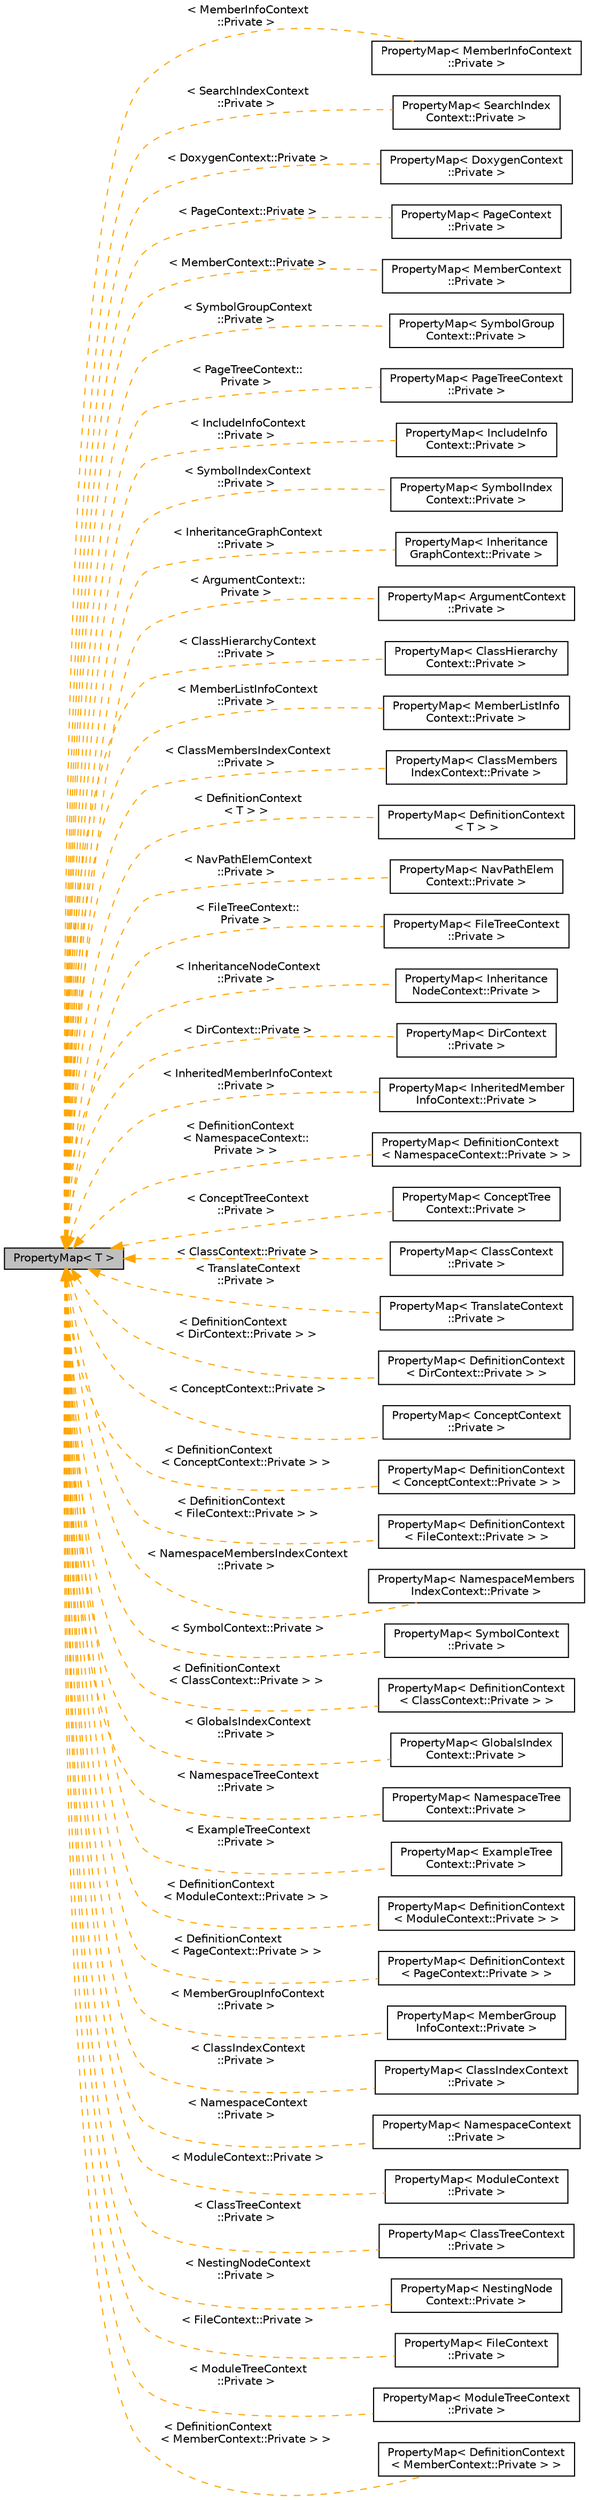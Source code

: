 digraph "PropertyMap&lt; T &gt;"
{
 // INTERACTIVE_SVG=YES
 // LATEX_PDF_SIZE
  edge [fontname="Helvetica",fontsize="10",labelfontname="Helvetica",labelfontsize="10"];
  node [fontname="Helvetica",fontsize="10",shape=record];
  rankdir="LR";
  Node1 [label="PropertyMap\< T \>",height=0.2,width=0.4,color="black", fillcolor="grey75", style="filled", fontcolor="black",tooltip="Class representing a mapping of properties and the corresponding getter function."];
  Node1 -> Node2 [dir="back",color="orange",fontsize="10",style="dashed",label=" \< MemberInfoContext\l::Private \>" ,fontname="Helvetica"];
  Node2 [label="PropertyMap\< MemberInfoContext\l::Private \>",height=0.2,width=0.4,color="black", fillcolor="white", style="filled",URL="$d5/dbf/class_property_map.html",tooltip=" "];
  Node1 -> Node3 [dir="back",color="orange",fontsize="10",style="dashed",label=" \< SearchIndexContext\l::Private \>" ,fontname="Helvetica"];
  Node3 [label="PropertyMap\< SearchIndex\lContext::Private \>",height=0.2,width=0.4,color="black", fillcolor="white", style="filled",URL="$d5/dbf/class_property_map.html",tooltip=" "];
  Node1 -> Node4 [dir="back",color="orange",fontsize="10",style="dashed",label=" \< DoxygenContext::Private \>" ,fontname="Helvetica"];
  Node4 [label="PropertyMap\< DoxygenContext\l::Private \>",height=0.2,width=0.4,color="black", fillcolor="white", style="filled",URL="$d5/dbf/class_property_map.html",tooltip=" "];
  Node1 -> Node5 [dir="back",color="orange",fontsize="10",style="dashed",label=" \< PageContext::Private \>" ,fontname="Helvetica"];
  Node5 [label="PropertyMap\< PageContext\l::Private \>",height=0.2,width=0.4,color="black", fillcolor="white", style="filled",URL="$d5/dbf/class_property_map.html",tooltip=" "];
  Node1 -> Node6 [dir="back",color="orange",fontsize="10",style="dashed",label=" \< MemberContext::Private \>" ,fontname="Helvetica"];
  Node6 [label="PropertyMap\< MemberContext\l::Private \>",height=0.2,width=0.4,color="black", fillcolor="white", style="filled",URL="$d5/dbf/class_property_map.html",tooltip=" "];
  Node1 -> Node7 [dir="back",color="orange",fontsize="10",style="dashed",label=" \< SymbolGroupContext\l::Private \>" ,fontname="Helvetica"];
  Node7 [label="PropertyMap\< SymbolGroup\lContext::Private \>",height=0.2,width=0.4,color="black", fillcolor="white", style="filled",URL="$d5/dbf/class_property_map.html",tooltip=" "];
  Node1 -> Node8 [dir="back",color="orange",fontsize="10",style="dashed",label=" \< PageTreeContext::\lPrivate \>" ,fontname="Helvetica"];
  Node8 [label="PropertyMap\< PageTreeContext\l::Private \>",height=0.2,width=0.4,color="black", fillcolor="white", style="filled",URL="$d5/dbf/class_property_map.html",tooltip=" "];
  Node1 -> Node9 [dir="back",color="orange",fontsize="10",style="dashed",label=" \< IncludeInfoContext\l::Private \>" ,fontname="Helvetica"];
  Node9 [label="PropertyMap\< IncludeInfo\lContext::Private \>",height=0.2,width=0.4,color="black", fillcolor="white", style="filled",URL="$d5/dbf/class_property_map.html",tooltip=" "];
  Node1 -> Node10 [dir="back",color="orange",fontsize="10",style="dashed",label=" \< SymbolIndexContext\l::Private \>" ,fontname="Helvetica"];
  Node10 [label="PropertyMap\< SymbolIndex\lContext::Private \>",height=0.2,width=0.4,color="black", fillcolor="white", style="filled",URL="$d5/dbf/class_property_map.html",tooltip=" "];
  Node1 -> Node11 [dir="back",color="orange",fontsize="10",style="dashed",label=" \< InheritanceGraphContext\l::Private \>" ,fontname="Helvetica"];
  Node11 [label="PropertyMap\< Inheritance\lGraphContext::Private \>",height=0.2,width=0.4,color="black", fillcolor="white", style="filled",URL="$d5/dbf/class_property_map.html",tooltip=" "];
  Node1 -> Node12 [dir="back",color="orange",fontsize="10",style="dashed",label=" \< ArgumentContext::\lPrivate \>" ,fontname="Helvetica"];
  Node12 [label="PropertyMap\< ArgumentContext\l::Private \>",height=0.2,width=0.4,color="black", fillcolor="white", style="filled",URL="$d5/dbf/class_property_map.html",tooltip=" "];
  Node1 -> Node13 [dir="back",color="orange",fontsize="10",style="dashed",label=" \< ClassHierarchyContext\l::Private \>" ,fontname="Helvetica"];
  Node13 [label="PropertyMap\< ClassHierarchy\lContext::Private \>",height=0.2,width=0.4,color="black", fillcolor="white", style="filled",URL="$d5/dbf/class_property_map.html",tooltip=" "];
  Node1 -> Node14 [dir="back",color="orange",fontsize="10",style="dashed",label=" \< MemberListInfoContext\l::Private \>" ,fontname="Helvetica"];
  Node14 [label="PropertyMap\< MemberListInfo\lContext::Private \>",height=0.2,width=0.4,color="black", fillcolor="white", style="filled",URL="$d5/dbf/class_property_map.html",tooltip=" "];
  Node1 -> Node15 [dir="back",color="orange",fontsize="10",style="dashed",label=" \< ClassMembersIndexContext\l::Private \>" ,fontname="Helvetica"];
  Node15 [label="PropertyMap\< ClassMembers\lIndexContext::Private \>",height=0.2,width=0.4,color="black", fillcolor="white", style="filled",URL="$d5/dbf/class_property_map.html",tooltip=" "];
  Node1 -> Node16 [dir="back",color="orange",fontsize="10",style="dashed",label=" \< DefinitionContext\l\< T \> \>" ,fontname="Helvetica"];
  Node16 [label="PropertyMap\< DefinitionContext\l\< T \> \>",height=0.2,width=0.4,color="black", fillcolor="white", style="filled",URL="$d5/dbf/class_property_map.html",tooltip=" "];
  Node1 -> Node17 [dir="back",color="orange",fontsize="10",style="dashed",label=" \< NavPathElemContext\l::Private \>" ,fontname="Helvetica"];
  Node17 [label="PropertyMap\< NavPathElem\lContext::Private \>",height=0.2,width=0.4,color="black", fillcolor="white", style="filled",URL="$d5/dbf/class_property_map.html",tooltip=" "];
  Node1 -> Node18 [dir="back",color="orange",fontsize="10",style="dashed",label=" \< FileTreeContext::\lPrivate \>" ,fontname="Helvetica"];
  Node18 [label="PropertyMap\< FileTreeContext\l::Private \>",height=0.2,width=0.4,color="black", fillcolor="white", style="filled",URL="$d5/dbf/class_property_map.html",tooltip=" "];
  Node1 -> Node19 [dir="back",color="orange",fontsize="10",style="dashed",label=" \< InheritanceNodeContext\l::Private \>" ,fontname="Helvetica"];
  Node19 [label="PropertyMap\< Inheritance\lNodeContext::Private \>",height=0.2,width=0.4,color="black", fillcolor="white", style="filled",URL="$d5/dbf/class_property_map.html",tooltip=" "];
  Node1 -> Node20 [dir="back",color="orange",fontsize="10",style="dashed",label=" \< DirContext::Private \>" ,fontname="Helvetica"];
  Node20 [label="PropertyMap\< DirContext\l::Private \>",height=0.2,width=0.4,color="black", fillcolor="white", style="filled",URL="$d5/dbf/class_property_map.html",tooltip=" "];
  Node1 -> Node21 [dir="back",color="orange",fontsize="10",style="dashed",label=" \< InheritedMemberInfoContext\l::Private \>" ,fontname="Helvetica"];
  Node21 [label="PropertyMap\< InheritedMember\lInfoContext::Private \>",height=0.2,width=0.4,color="black", fillcolor="white", style="filled",URL="$d5/dbf/class_property_map.html",tooltip=" "];
  Node1 -> Node22 [dir="back",color="orange",fontsize="10",style="dashed",label=" \< DefinitionContext\l\< NamespaceContext::\lPrivate \> \>" ,fontname="Helvetica"];
  Node22 [label="PropertyMap\< DefinitionContext\l\< NamespaceContext::Private \> \>",height=0.2,width=0.4,color="black", fillcolor="white", style="filled",URL="$d5/dbf/class_property_map.html",tooltip=" "];
  Node1 -> Node23 [dir="back",color="orange",fontsize="10",style="dashed",label=" \< ConceptTreeContext\l::Private \>" ,fontname="Helvetica"];
  Node23 [label="PropertyMap\< ConceptTree\lContext::Private \>",height=0.2,width=0.4,color="black", fillcolor="white", style="filled",URL="$d5/dbf/class_property_map.html",tooltip=" "];
  Node1 -> Node24 [dir="back",color="orange",fontsize="10",style="dashed",label=" \< ClassContext::Private \>" ,fontname="Helvetica"];
  Node24 [label="PropertyMap\< ClassContext\l::Private \>",height=0.2,width=0.4,color="black", fillcolor="white", style="filled",URL="$d5/dbf/class_property_map.html",tooltip=" "];
  Node1 -> Node25 [dir="back",color="orange",fontsize="10",style="dashed",label=" \< TranslateContext\l::Private \>" ,fontname="Helvetica"];
  Node25 [label="PropertyMap\< TranslateContext\l::Private \>",height=0.2,width=0.4,color="black", fillcolor="white", style="filled",URL="$d5/dbf/class_property_map.html",tooltip=" "];
  Node1 -> Node26 [dir="back",color="orange",fontsize="10",style="dashed",label=" \< DefinitionContext\l\< DirContext::Private \> \>" ,fontname="Helvetica"];
  Node26 [label="PropertyMap\< DefinitionContext\l\< DirContext::Private \> \>",height=0.2,width=0.4,color="black", fillcolor="white", style="filled",URL="$d5/dbf/class_property_map.html",tooltip=" "];
  Node1 -> Node27 [dir="back",color="orange",fontsize="10",style="dashed",label=" \< ConceptContext::Private \>" ,fontname="Helvetica"];
  Node27 [label="PropertyMap\< ConceptContext\l::Private \>",height=0.2,width=0.4,color="black", fillcolor="white", style="filled",URL="$d5/dbf/class_property_map.html",tooltip=" "];
  Node1 -> Node28 [dir="back",color="orange",fontsize="10",style="dashed",label=" \< DefinitionContext\l\< ConceptContext::Private \> \>" ,fontname="Helvetica"];
  Node28 [label="PropertyMap\< DefinitionContext\l\< ConceptContext::Private \> \>",height=0.2,width=0.4,color="black", fillcolor="white", style="filled",URL="$d5/dbf/class_property_map.html",tooltip=" "];
  Node1 -> Node29 [dir="back",color="orange",fontsize="10",style="dashed",label=" \< DefinitionContext\l\< FileContext::Private \> \>" ,fontname="Helvetica"];
  Node29 [label="PropertyMap\< DefinitionContext\l\< FileContext::Private \> \>",height=0.2,width=0.4,color="black", fillcolor="white", style="filled",URL="$d5/dbf/class_property_map.html",tooltip=" "];
  Node1 -> Node30 [dir="back",color="orange",fontsize="10",style="dashed",label=" \< NamespaceMembersIndexContext\l::Private \>" ,fontname="Helvetica"];
  Node30 [label="PropertyMap\< NamespaceMembers\lIndexContext::Private \>",height=0.2,width=0.4,color="black", fillcolor="white", style="filled",URL="$d5/dbf/class_property_map.html",tooltip=" "];
  Node1 -> Node31 [dir="back",color="orange",fontsize="10",style="dashed",label=" \< SymbolContext::Private \>" ,fontname="Helvetica"];
  Node31 [label="PropertyMap\< SymbolContext\l::Private \>",height=0.2,width=0.4,color="black", fillcolor="white", style="filled",URL="$d5/dbf/class_property_map.html",tooltip=" "];
  Node1 -> Node32 [dir="back",color="orange",fontsize="10",style="dashed",label=" \< DefinitionContext\l\< ClassContext::Private \> \>" ,fontname="Helvetica"];
  Node32 [label="PropertyMap\< DefinitionContext\l\< ClassContext::Private \> \>",height=0.2,width=0.4,color="black", fillcolor="white", style="filled",URL="$d5/dbf/class_property_map.html",tooltip=" "];
  Node1 -> Node33 [dir="back",color="orange",fontsize="10",style="dashed",label=" \< GlobalsIndexContext\l::Private \>" ,fontname="Helvetica"];
  Node33 [label="PropertyMap\< GlobalsIndex\lContext::Private \>",height=0.2,width=0.4,color="black", fillcolor="white", style="filled",URL="$d5/dbf/class_property_map.html",tooltip=" "];
  Node1 -> Node34 [dir="back",color="orange",fontsize="10",style="dashed",label=" \< NamespaceTreeContext\l::Private \>" ,fontname="Helvetica"];
  Node34 [label="PropertyMap\< NamespaceTree\lContext::Private \>",height=0.2,width=0.4,color="black", fillcolor="white", style="filled",URL="$d5/dbf/class_property_map.html",tooltip=" "];
  Node1 -> Node35 [dir="back",color="orange",fontsize="10",style="dashed",label=" \< ExampleTreeContext\l::Private \>" ,fontname="Helvetica"];
  Node35 [label="PropertyMap\< ExampleTree\lContext::Private \>",height=0.2,width=0.4,color="black", fillcolor="white", style="filled",URL="$d5/dbf/class_property_map.html",tooltip=" "];
  Node1 -> Node36 [dir="back",color="orange",fontsize="10",style="dashed",label=" \< DefinitionContext\l\< ModuleContext::Private \> \>" ,fontname="Helvetica"];
  Node36 [label="PropertyMap\< DefinitionContext\l\< ModuleContext::Private \> \>",height=0.2,width=0.4,color="black", fillcolor="white", style="filled",URL="$d5/dbf/class_property_map.html",tooltip=" "];
  Node1 -> Node37 [dir="back",color="orange",fontsize="10",style="dashed",label=" \< DefinitionContext\l\< PageContext::Private \> \>" ,fontname="Helvetica"];
  Node37 [label="PropertyMap\< DefinitionContext\l\< PageContext::Private \> \>",height=0.2,width=0.4,color="black", fillcolor="white", style="filled",URL="$d5/dbf/class_property_map.html",tooltip=" "];
  Node1 -> Node38 [dir="back",color="orange",fontsize="10",style="dashed",label=" \< MemberGroupInfoContext\l::Private \>" ,fontname="Helvetica"];
  Node38 [label="PropertyMap\< MemberGroup\lInfoContext::Private \>",height=0.2,width=0.4,color="black", fillcolor="white", style="filled",URL="$d5/dbf/class_property_map.html",tooltip=" "];
  Node1 -> Node39 [dir="back",color="orange",fontsize="10",style="dashed",label=" \< ClassIndexContext\l::Private \>" ,fontname="Helvetica"];
  Node39 [label="PropertyMap\< ClassIndexContext\l::Private \>",height=0.2,width=0.4,color="black", fillcolor="white", style="filled",URL="$d5/dbf/class_property_map.html",tooltip=" "];
  Node1 -> Node40 [dir="back",color="orange",fontsize="10",style="dashed",label=" \< NamespaceContext\l::Private \>" ,fontname="Helvetica"];
  Node40 [label="PropertyMap\< NamespaceContext\l::Private \>",height=0.2,width=0.4,color="black", fillcolor="white", style="filled",URL="$d5/dbf/class_property_map.html",tooltip=" "];
  Node1 -> Node41 [dir="back",color="orange",fontsize="10",style="dashed",label=" \< ModuleContext::Private \>" ,fontname="Helvetica"];
  Node41 [label="PropertyMap\< ModuleContext\l::Private \>",height=0.2,width=0.4,color="black", fillcolor="white", style="filled",URL="$d5/dbf/class_property_map.html",tooltip=" "];
  Node1 -> Node42 [dir="back",color="orange",fontsize="10",style="dashed",label=" \< ClassTreeContext\l::Private \>" ,fontname="Helvetica"];
  Node42 [label="PropertyMap\< ClassTreeContext\l::Private \>",height=0.2,width=0.4,color="black", fillcolor="white", style="filled",URL="$d5/dbf/class_property_map.html",tooltip=" "];
  Node1 -> Node43 [dir="back",color="orange",fontsize="10",style="dashed",label=" \< NestingNodeContext\l::Private \>" ,fontname="Helvetica"];
  Node43 [label="PropertyMap\< NestingNode\lContext::Private \>",height=0.2,width=0.4,color="black", fillcolor="white", style="filled",URL="$d5/dbf/class_property_map.html",tooltip=" "];
  Node1 -> Node44 [dir="back",color="orange",fontsize="10",style="dashed",label=" \< FileContext::Private \>" ,fontname="Helvetica"];
  Node44 [label="PropertyMap\< FileContext\l::Private \>",height=0.2,width=0.4,color="black", fillcolor="white", style="filled",URL="$d5/dbf/class_property_map.html",tooltip=" "];
  Node1 -> Node45 [dir="back",color="orange",fontsize="10",style="dashed",label=" \< ModuleTreeContext\l::Private \>" ,fontname="Helvetica"];
  Node45 [label="PropertyMap\< ModuleTreeContext\l::Private \>",height=0.2,width=0.4,color="black", fillcolor="white", style="filled",URL="$d5/dbf/class_property_map.html",tooltip=" "];
  Node1 -> Node46 [dir="back",color="orange",fontsize="10",style="dashed",label=" \< DefinitionContext\l\< MemberContext::Private \> \>" ,fontname="Helvetica"];
  Node46 [label="PropertyMap\< DefinitionContext\l\< MemberContext::Private \> \>",height=0.2,width=0.4,color="black", fillcolor="white", style="filled",URL="$d5/dbf/class_property_map.html",tooltip=" "];
}
